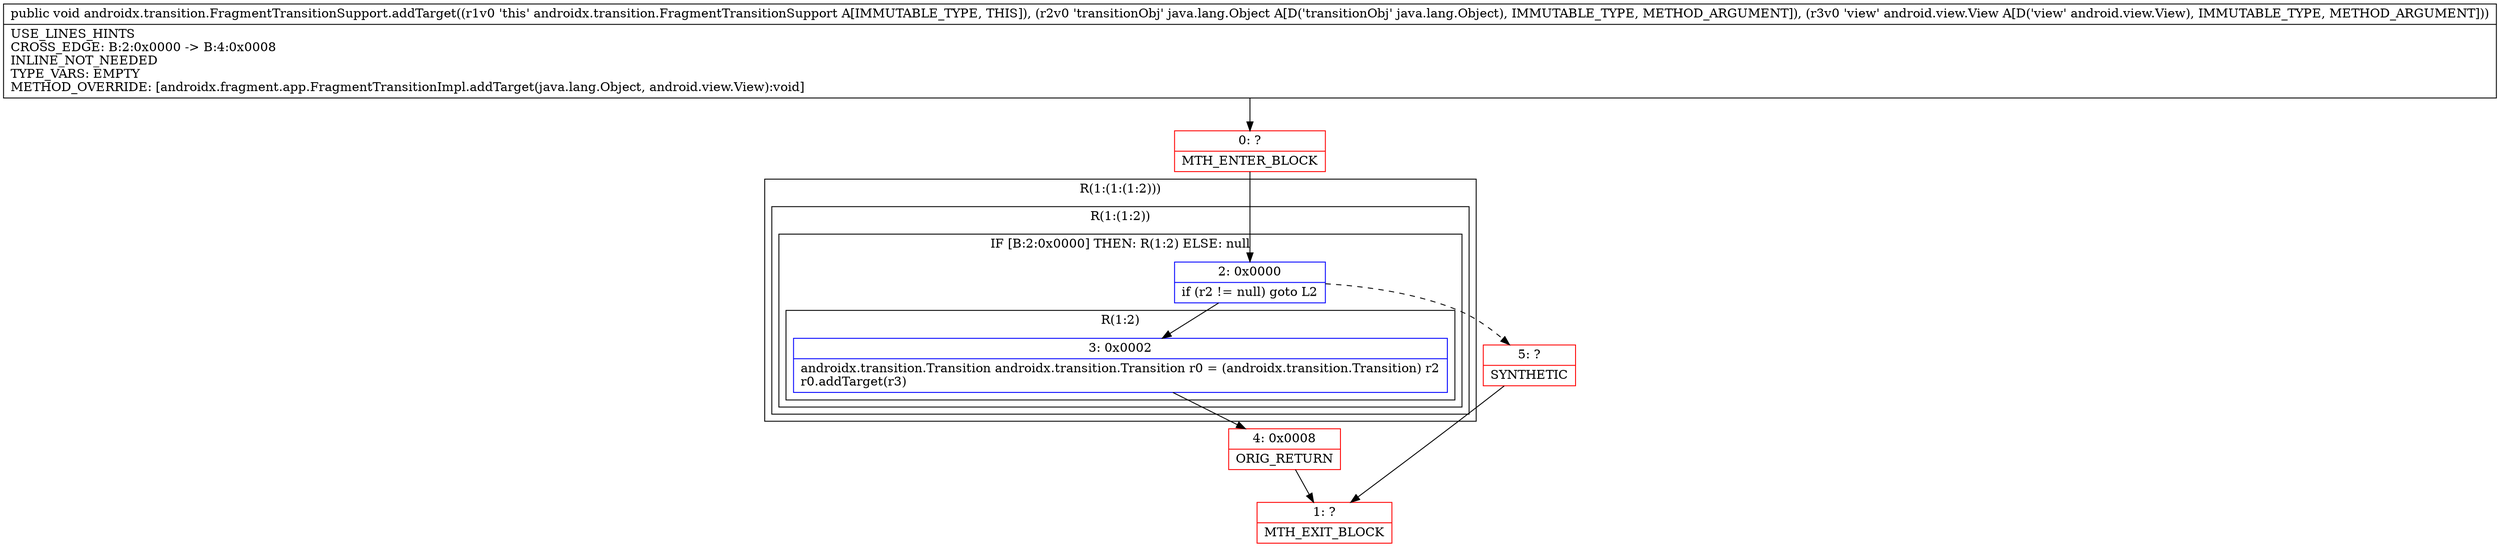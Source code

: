 digraph "CFG forandroidx.transition.FragmentTransitionSupport.addTarget(Ljava\/lang\/Object;Landroid\/view\/View;)V" {
subgraph cluster_Region_989294375 {
label = "R(1:(1:(1:2)))";
node [shape=record,color=blue];
subgraph cluster_Region_961182104 {
label = "R(1:(1:2))";
node [shape=record,color=blue];
subgraph cluster_IfRegion_2052684121 {
label = "IF [B:2:0x0000] THEN: R(1:2) ELSE: null";
node [shape=record,color=blue];
Node_2 [shape=record,label="{2\:\ 0x0000|if (r2 != null) goto L2\l}"];
subgraph cluster_Region_231953264 {
label = "R(1:2)";
node [shape=record,color=blue];
Node_3 [shape=record,label="{3\:\ 0x0002|androidx.transition.Transition androidx.transition.Transition r0 = (androidx.transition.Transition) r2\lr0.addTarget(r3)\l}"];
}
}
}
}
Node_0 [shape=record,color=red,label="{0\:\ ?|MTH_ENTER_BLOCK\l}"];
Node_4 [shape=record,color=red,label="{4\:\ 0x0008|ORIG_RETURN\l}"];
Node_1 [shape=record,color=red,label="{1\:\ ?|MTH_EXIT_BLOCK\l}"];
Node_5 [shape=record,color=red,label="{5\:\ ?|SYNTHETIC\l}"];
MethodNode[shape=record,label="{public void androidx.transition.FragmentTransitionSupport.addTarget((r1v0 'this' androidx.transition.FragmentTransitionSupport A[IMMUTABLE_TYPE, THIS]), (r2v0 'transitionObj' java.lang.Object A[D('transitionObj' java.lang.Object), IMMUTABLE_TYPE, METHOD_ARGUMENT]), (r3v0 'view' android.view.View A[D('view' android.view.View), IMMUTABLE_TYPE, METHOD_ARGUMENT]))  | USE_LINES_HINTS\lCROSS_EDGE: B:2:0x0000 \-\> B:4:0x0008\lINLINE_NOT_NEEDED\lTYPE_VARS: EMPTY\lMETHOD_OVERRIDE: [androidx.fragment.app.FragmentTransitionImpl.addTarget(java.lang.Object, android.view.View):void]\l}"];
MethodNode -> Node_0;Node_2 -> Node_3;
Node_2 -> Node_5[style=dashed];
Node_3 -> Node_4;
Node_0 -> Node_2;
Node_4 -> Node_1;
Node_5 -> Node_1;
}

